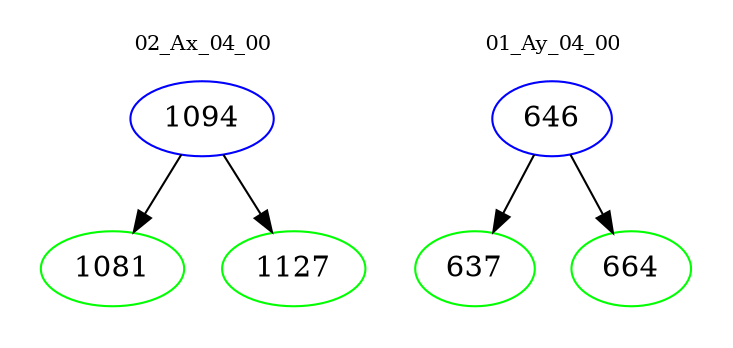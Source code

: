 digraph{
subgraph cluster_0 {
color = white
label = "02_Ax_04_00";
fontsize=10;
T0_1094 [label="1094", color="blue"]
T0_1094 -> T0_1081 [color="black"]
T0_1081 [label="1081", color="green"]
T0_1094 -> T0_1127 [color="black"]
T0_1127 [label="1127", color="green"]
}
subgraph cluster_1 {
color = white
label = "01_Ay_04_00";
fontsize=10;
T1_646 [label="646", color="blue"]
T1_646 -> T1_637 [color="black"]
T1_637 [label="637", color="green"]
T1_646 -> T1_664 [color="black"]
T1_664 [label="664", color="green"]
}
}
